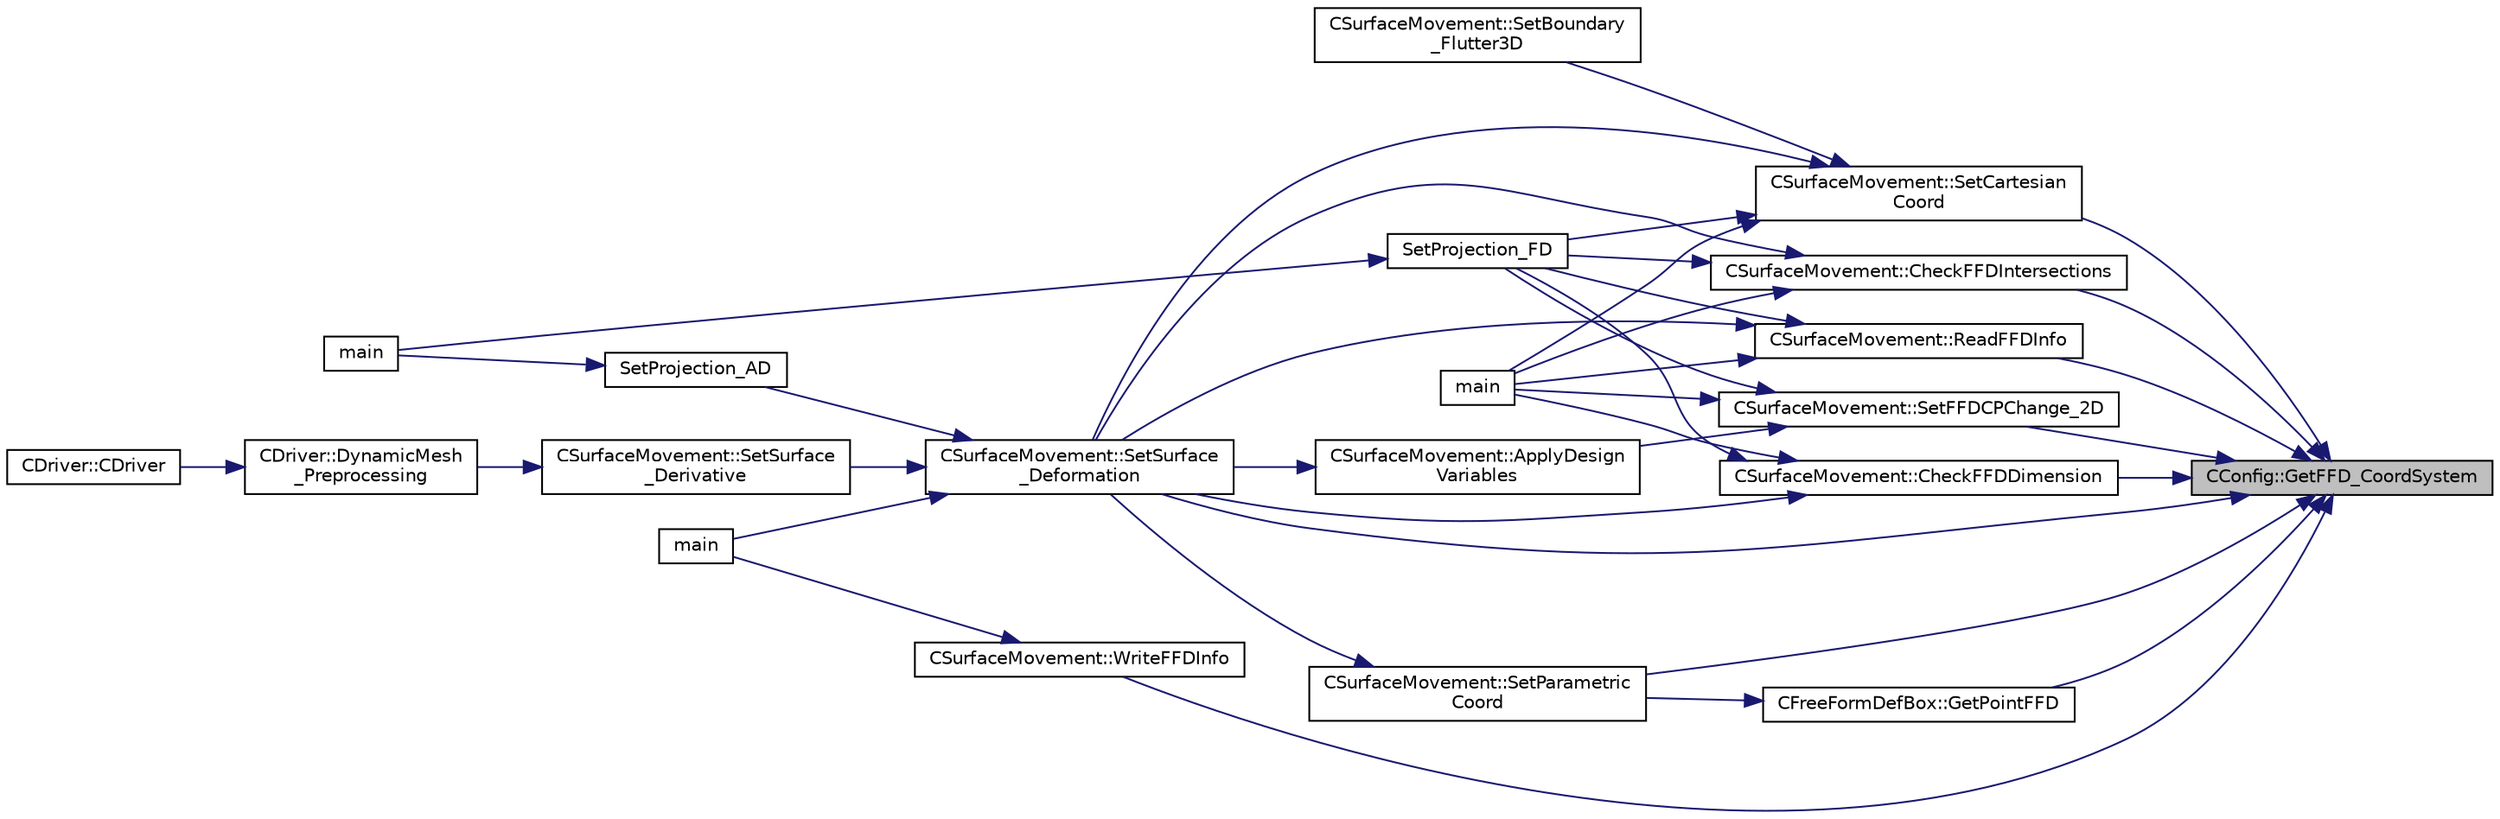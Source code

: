 digraph "CConfig::GetFFD_CoordSystem"
{
 // LATEX_PDF_SIZE
  edge [fontname="Helvetica",fontsize="10",labelfontname="Helvetica",labelfontsize="10"];
  node [fontname="Helvetica",fontsize="10",shape=record];
  rankdir="RL";
  Node1 [label="CConfig::GetFFD_CoordSystem",height=0.2,width=0.4,color="black", fillcolor="grey75", style="filled", fontcolor="black",tooltip="Get the coordinate system that we are going to use to define the FFD."];
  Node1 -> Node2 [dir="back",color="midnightblue",fontsize="10",style="solid",fontname="Helvetica"];
  Node2 [label="CSurfaceMovement::CheckFFDDimension",height=0.2,width=0.4,color="black", fillcolor="white", style="filled",URL="$classCSurfaceMovement.html#ac96d720da758ca2e213d8198ba738525",tooltip="Check the intersections of the FFD with the surface."];
  Node2 -> Node3 [dir="back",color="midnightblue",fontsize="10",style="solid",fontname="Helvetica"];
  Node3 [label="main",height=0.2,width=0.4,color="black", fillcolor="white", style="filled",URL="$SU2__GEO_8cpp.html#a0ddf1224851353fc92bfbff6f499fa97",tooltip=" "];
  Node2 -> Node4 [dir="back",color="midnightblue",fontsize="10",style="solid",fontname="Helvetica"];
  Node4 [label="SetProjection_FD",height=0.2,width=0.4,color="black", fillcolor="white", style="filled",URL="$SU2__DOT_8cpp.html#a5c5163a755085e03f1dfa23aeb7e21f2",tooltip="Projection of the surface sensitivity using finite differences (FD)."];
  Node4 -> Node5 [dir="back",color="midnightblue",fontsize="10",style="solid",fontname="Helvetica"];
  Node5 [label="main",height=0.2,width=0.4,color="black", fillcolor="white", style="filled",URL="$SU2__DOT_8cpp.html#a0ddf1224851353fc92bfbff6f499fa97",tooltip=" "];
  Node2 -> Node6 [dir="back",color="midnightblue",fontsize="10",style="solid",fontname="Helvetica"];
  Node6 [label="CSurfaceMovement::SetSurface\l_Deformation",height=0.2,width=0.4,color="black", fillcolor="white", style="filled",URL="$classCSurfaceMovement.html#af8da279141f7e64121f3d15019fee45e",tooltip="Set the surface/boundary deformation."];
  Node6 -> Node7 [dir="back",color="midnightblue",fontsize="10",style="solid",fontname="Helvetica"];
  Node7 [label="main",height=0.2,width=0.4,color="black", fillcolor="white", style="filled",URL="$SU2__DEF_8cpp.html#a0ddf1224851353fc92bfbff6f499fa97",tooltip=" "];
  Node6 -> Node8 [dir="back",color="midnightblue",fontsize="10",style="solid",fontname="Helvetica"];
  Node8 [label="SetProjection_AD",height=0.2,width=0.4,color="black", fillcolor="white", style="filled",URL="$SU2__DOT_8cpp.html#a3fceed882e8eb3d6796c8e8396af7d87",tooltip="Projection of the surface sensitivity using algorithmic differentiation (AD)."];
  Node8 -> Node5 [dir="back",color="midnightblue",fontsize="10",style="solid",fontname="Helvetica"];
  Node6 -> Node9 [dir="back",color="midnightblue",fontsize="10",style="solid",fontname="Helvetica"];
  Node9 [label="CSurfaceMovement::SetSurface\l_Derivative",height=0.2,width=0.4,color="black", fillcolor="white", style="filled",URL="$classCSurfaceMovement.html#af6aac73d04565bf6e9b81305b66e97e7",tooltip="Set derivatives of the surface/boundary deformation."];
  Node9 -> Node10 [dir="back",color="midnightblue",fontsize="10",style="solid",fontname="Helvetica"];
  Node10 [label="CDriver::DynamicMesh\l_Preprocessing",height=0.2,width=0.4,color="black", fillcolor="white", style="filled",URL="$classCDriver.html#ab130423a20d43ddd4eb0d9cde51c2708",tooltip="GridMovement_Preprocessing."];
  Node10 -> Node11 [dir="back",color="midnightblue",fontsize="10",style="solid",fontname="Helvetica"];
  Node11 [label="CDriver::CDriver",height=0.2,width=0.4,color="black", fillcolor="white", style="filled",URL="$classCDriver.html#a3fca4a013a6efa9bbb38fe78a86b5f3d",tooltip="Constructor of the class."];
  Node1 -> Node12 [dir="back",color="midnightblue",fontsize="10",style="solid",fontname="Helvetica"];
  Node12 [label="CSurfaceMovement::CheckFFDIntersections",height=0.2,width=0.4,color="black", fillcolor="white", style="filled",URL="$classCSurfaceMovement.html#a55d4d6d2c26f414b4c21e915062684f4",tooltip="Check the intersections of the FFD with the surface."];
  Node12 -> Node3 [dir="back",color="midnightblue",fontsize="10",style="solid",fontname="Helvetica"];
  Node12 -> Node4 [dir="back",color="midnightblue",fontsize="10",style="solid",fontname="Helvetica"];
  Node12 -> Node6 [dir="back",color="midnightblue",fontsize="10",style="solid",fontname="Helvetica"];
  Node1 -> Node13 [dir="back",color="midnightblue",fontsize="10",style="solid",fontname="Helvetica"];
  Node13 [label="CFreeFormDefBox::GetPointFFD",height=0.2,width=0.4,color="black", fillcolor="white", style="filled",URL="$classCFreeFormDefBox.html#a0cc185d00134e7e2dcf9c816c33718c9",tooltip="Set, at each vertex, the index of the free form FFDBox that contains the vertex."];
  Node13 -> Node14 [dir="back",color="midnightblue",fontsize="10",style="solid",fontname="Helvetica"];
  Node14 [label="CSurfaceMovement::SetParametric\lCoord",height=0.2,width=0.4,color="black", fillcolor="white", style="filled",URL="$classCSurfaceMovement.html#aba4574819df11175b382e0e765ec2f92",tooltip="Compute the parametric coordinates of a grid point using a point inversion strategy in the free form ..."];
  Node14 -> Node6 [dir="back",color="midnightblue",fontsize="10",style="solid",fontname="Helvetica"];
  Node1 -> Node15 [dir="back",color="midnightblue",fontsize="10",style="solid",fontname="Helvetica"];
  Node15 [label="CSurfaceMovement::ReadFFDInfo",height=0.2,width=0.4,color="black", fillcolor="white", style="filled",URL="$classCSurfaceMovement.html#a787a072698f52fcc1a4ca55e8052f205",tooltip="Read the free form information from the grid input file."];
  Node15 -> Node3 [dir="back",color="midnightblue",fontsize="10",style="solid",fontname="Helvetica"];
  Node15 -> Node4 [dir="back",color="midnightblue",fontsize="10",style="solid",fontname="Helvetica"];
  Node15 -> Node6 [dir="back",color="midnightblue",fontsize="10",style="solid",fontname="Helvetica"];
  Node1 -> Node16 [dir="back",color="midnightblue",fontsize="10",style="solid",fontname="Helvetica"];
  Node16 [label="CSurfaceMovement::SetCartesian\lCoord",height=0.2,width=0.4,color="black", fillcolor="white", style="filled",URL="$classCSurfaceMovement.html#a98df1fef0356600c1ab2df88dba24113",tooltip="Recompute the cartesian coordinates using the control points position."];
  Node16 -> Node3 [dir="back",color="midnightblue",fontsize="10",style="solid",fontname="Helvetica"];
  Node16 -> Node17 [dir="back",color="midnightblue",fontsize="10",style="solid",fontname="Helvetica"];
  Node17 [label="CSurfaceMovement::SetBoundary\l_Flutter3D",height=0.2,width=0.4,color="black", fillcolor="white", style="filled",URL="$classCSurfaceMovement.html#adc0f0df29bc1f6c9dad2c37d202d7879",tooltip="Deforms a 3-D flutter/pitching surface during an unsteady simulation."];
  Node16 -> Node4 [dir="back",color="midnightblue",fontsize="10",style="solid",fontname="Helvetica"];
  Node16 -> Node6 [dir="back",color="midnightblue",fontsize="10",style="solid",fontname="Helvetica"];
  Node1 -> Node18 [dir="back",color="midnightblue",fontsize="10",style="solid",fontname="Helvetica"];
  Node18 [label="CSurfaceMovement::SetFFDCPChange_2D",height=0.2,width=0.4,color="black", fillcolor="white", style="filled",URL="$classCSurfaceMovement.html#a3259a63e400351bce37b73478554feac",tooltip="Set the deformation of the Free From box using the control point position."];
  Node18 -> Node19 [dir="back",color="midnightblue",fontsize="10",style="solid",fontname="Helvetica"];
  Node19 [label="CSurfaceMovement::ApplyDesign\lVariables",height=0.2,width=0.4,color="black", fillcolor="white", style="filled",URL="$classCSurfaceMovement.html#ae3eb0449495b8166a39e8f3cc01d1c51",tooltip="Apply the design variables to the control point position."];
  Node19 -> Node6 [dir="back",color="midnightblue",fontsize="10",style="solid",fontname="Helvetica"];
  Node18 -> Node3 [dir="back",color="midnightblue",fontsize="10",style="solid",fontname="Helvetica"];
  Node18 -> Node4 [dir="back",color="midnightblue",fontsize="10",style="solid",fontname="Helvetica"];
  Node1 -> Node14 [dir="back",color="midnightblue",fontsize="10",style="solid",fontname="Helvetica"];
  Node1 -> Node6 [dir="back",color="midnightblue",fontsize="10",style="solid",fontname="Helvetica"];
  Node1 -> Node20 [dir="back",color="midnightblue",fontsize="10",style="solid",fontname="Helvetica"];
  Node20 [label="CSurfaceMovement::WriteFFDInfo",height=0.2,width=0.4,color="black", fillcolor="white", style="filled",URL="$classCSurfaceMovement.html#a04a626a52ad7acef005b80daeb1144e9",tooltip="Write the Free Form information in the SU2 file."];
  Node20 -> Node7 [dir="back",color="midnightblue",fontsize="10",style="solid",fontname="Helvetica"];
}
